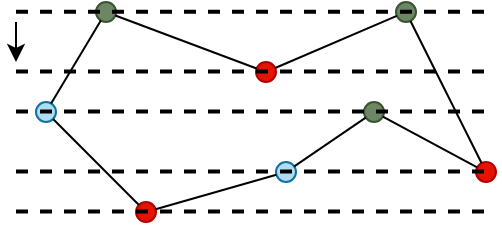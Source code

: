 <mxfile version="20.7.4" type="device"><diagram id="5vn0F_S0M7BNMmMegnpa" name="Stránka-1"><mxGraphModel dx="3000" dy="1797" grid="1" gridSize="10" guides="1" tooltips="1" connect="1" arrows="1" fold="1" page="1" pageScale="1" pageWidth="827" pageHeight="1169" math="0" shadow="0"><root><mxCell id="0"/><mxCell id="1" parent="0"/><mxCell id="3cCRhmZwnVvqshvg6xfA-3" value="" style="ellipse;whiteSpace=wrap;html=1;aspect=fixed;fillColor=#b1ddf0;strokeColor=#10739e;" vertex="1" parent="1"><mxGeometry x="250" y="330" width="10" height="10" as="geometry"/></mxCell><mxCell id="3cCRhmZwnVvqshvg6xfA-10" value="" style="ellipse;whiteSpace=wrap;html=1;aspect=fixed;fillColor=#6d8764;fontColor=#ffffff;strokeColor=#3A5431;" vertex="1" parent="1"><mxGeometry x="280" y="280" width="10" height="10" as="geometry"/></mxCell><mxCell id="3cCRhmZwnVvqshvg6xfA-18" value="" style="ellipse;whiteSpace=wrap;html=1;aspect=fixed;fillColor=#e51400;fontColor=#ffffff;strokeColor=#B20000;" vertex="1" parent="1"><mxGeometry x="360" y="310" width="10" height="10" as="geometry"/></mxCell><mxCell id="3cCRhmZwnVvqshvg6xfA-19" value="" style="endArrow=none;html=1;rounded=0;" edge="1" parent="1" source="3cCRhmZwnVvqshvg6xfA-10" target="3cCRhmZwnVvqshvg6xfA-18"><mxGeometry width="50" height="50" relative="1" as="geometry"><mxPoint x="270" y="250" as="sourcePoint"/><mxPoint x="360" y="260" as="targetPoint"/></mxGeometry></mxCell><mxCell id="3cCRhmZwnVvqshvg6xfA-20" value="" style="ellipse;whiteSpace=wrap;html=1;aspect=fixed;fillColor=#6d8764;fontColor=#ffffff;strokeColor=#3A5431;" vertex="1" parent="1"><mxGeometry x="430" y="280" width="10" height="10" as="geometry"/></mxCell><mxCell id="3cCRhmZwnVvqshvg6xfA-21" value="" style="endArrow=none;html=1;rounded=0;" edge="1" parent="1" source="3cCRhmZwnVvqshvg6xfA-18" target="3cCRhmZwnVvqshvg6xfA-20"><mxGeometry width="50" height="50" relative="1" as="geometry"><mxPoint x="400" y="260" as="sourcePoint"/><mxPoint x="410" y="250" as="targetPoint"/></mxGeometry></mxCell><mxCell id="3cCRhmZwnVvqshvg6xfA-22" value="" style="endArrow=none;html=1;rounded=0;" edge="1" parent="1" source="3cCRhmZwnVvqshvg6xfA-3" target="3cCRhmZwnVvqshvg6xfA-10"><mxGeometry width="50" height="50" relative="1" as="geometry"><mxPoint x="350" y="290" as="sourcePoint"/><mxPoint x="280" y="290" as="targetPoint"/></mxGeometry></mxCell><mxCell id="3cCRhmZwnVvqshvg6xfA-23" value="" style="ellipse;whiteSpace=wrap;html=1;aspect=fixed;fillColor=#e51400;fontColor=#ffffff;strokeColor=#B20000;" vertex="1" parent="1"><mxGeometry x="470" y="360" width="10" height="10" as="geometry"/></mxCell><mxCell id="3cCRhmZwnVvqshvg6xfA-24" value="" style="endArrow=none;html=1;rounded=0;" edge="1" parent="1" source="3cCRhmZwnVvqshvg6xfA-20" target="3cCRhmZwnVvqshvg6xfA-23"><mxGeometry width="50" height="50" relative="1" as="geometry"><mxPoint x="460" y="280" as="sourcePoint"/><mxPoint x="480" y="240" as="targetPoint"/></mxGeometry></mxCell><mxCell id="3cCRhmZwnVvqshvg6xfA-25" value="" style="ellipse;whiteSpace=wrap;html=1;aspect=fixed;fillColor=#6d8764;fontColor=#ffffff;strokeColor=#3A5431;" vertex="1" parent="1"><mxGeometry x="414" y="330" width="10" height="10" as="geometry"/></mxCell><mxCell id="3cCRhmZwnVvqshvg6xfA-26" value="" style="endArrow=none;html=1;rounded=0;" edge="1" parent="1" source="3cCRhmZwnVvqshvg6xfA-25" target="3cCRhmZwnVvqshvg6xfA-23"><mxGeometry width="50" height="50" relative="1" as="geometry"><mxPoint x="430" y="330" as="sourcePoint"/><mxPoint x="440" y="340" as="targetPoint"/></mxGeometry></mxCell><mxCell id="3cCRhmZwnVvqshvg6xfA-27" value="" style="ellipse;whiteSpace=wrap;html=1;aspect=fixed;fillColor=#b1ddf0;strokeColor=#10739e;" vertex="1" parent="1"><mxGeometry x="370" y="360" width="10" height="10" as="geometry"/></mxCell><mxCell id="3cCRhmZwnVvqshvg6xfA-28" value="" style="endArrow=none;html=1;rounded=0;" edge="1" parent="1" source="3cCRhmZwnVvqshvg6xfA-27" target="3cCRhmZwnVvqshvg6xfA-25"><mxGeometry width="50" height="50" relative="1" as="geometry"><mxPoint x="360" y="380" as="sourcePoint"/><mxPoint x="410" y="330" as="targetPoint"/></mxGeometry></mxCell><mxCell id="3cCRhmZwnVvqshvg6xfA-29" value="" style="ellipse;whiteSpace=wrap;html=1;aspect=fixed;fillColor=#e51400;fontColor=#ffffff;strokeColor=#B20000;" vertex="1" parent="1"><mxGeometry x="300" y="380" width="10" height="10" as="geometry"/></mxCell><mxCell id="3cCRhmZwnVvqshvg6xfA-30" value="" style="endArrow=none;html=1;rounded=0;" edge="1" parent="1" source="3cCRhmZwnVvqshvg6xfA-29" target="3cCRhmZwnVvqshvg6xfA-27"><mxGeometry width="50" height="50" relative="1" as="geometry"><mxPoint x="290" y="380" as="sourcePoint"/><mxPoint x="360" y="370" as="targetPoint"/></mxGeometry></mxCell><mxCell id="3cCRhmZwnVvqshvg6xfA-31" value="" style="endArrow=none;html=1;rounded=0;" edge="1" parent="1" source="3cCRhmZwnVvqshvg6xfA-3" target="3cCRhmZwnVvqshvg6xfA-29"><mxGeometry width="50" height="50" relative="1" as="geometry"><mxPoint x="270" y="370" as="sourcePoint"/><mxPoint x="320" y="320" as="targetPoint"/></mxGeometry></mxCell><mxCell id="3cCRhmZwnVvqshvg6xfA-32" value="" style="endArrow=none;dashed=1;html=1;rounded=0;strokeWidth=2;" edge="1" parent="1"><mxGeometry width="50" height="50" relative="1" as="geometry"><mxPoint x="240" y="284.86" as="sourcePoint"/><mxPoint x="480" y="284.86" as="targetPoint"/></mxGeometry></mxCell><mxCell id="3cCRhmZwnVvqshvg6xfA-33" value="" style="endArrow=none;dashed=1;html=1;rounded=0;strokeWidth=2;" edge="1" parent="1"><mxGeometry width="50" height="50" relative="1" as="geometry"><mxPoint x="240" y="314.8" as="sourcePoint"/><mxPoint x="480" y="314.8" as="targetPoint"/></mxGeometry></mxCell><mxCell id="3cCRhmZwnVvqshvg6xfA-34" value="" style="endArrow=none;dashed=1;html=1;rounded=0;strokeWidth=2;" edge="1" parent="1"><mxGeometry width="50" height="50" relative="1" as="geometry"><mxPoint x="240" y="334.8" as="sourcePoint"/><mxPoint x="480" y="334.8" as="targetPoint"/></mxGeometry></mxCell><mxCell id="3cCRhmZwnVvqshvg6xfA-35" value="" style="endArrow=none;dashed=1;html=1;rounded=0;strokeWidth=2;" edge="1" parent="1"><mxGeometry width="50" height="50" relative="1" as="geometry"><mxPoint x="240" y="364.8" as="sourcePoint"/><mxPoint x="480" y="364.8" as="targetPoint"/></mxGeometry></mxCell><mxCell id="3cCRhmZwnVvqshvg6xfA-36" value="" style="endArrow=none;dashed=1;html=1;rounded=0;strokeWidth=2;" edge="1" parent="1"><mxGeometry width="50" height="50" relative="1" as="geometry"><mxPoint x="240" y="384.8" as="sourcePoint"/><mxPoint x="480" y="384.8" as="targetPoint"/></mxGeometry></mxCell><mxCell id="3cCRhmZwnVvqshvg6xfA-38" value="" style="endArrow=classic;html=1;rounded=0;strokeWidth=1;" edge="1" parent="1"><mxGeometry width="50" height="50" relative="1" as="geometry"><mxPoint x="240" y="290" as="sourcePoint"/><mxPoint x="240" y="310" as="targetPoint"/></mxGeometry></mxCell></root></mxGraphModel></diagram></mxfile>